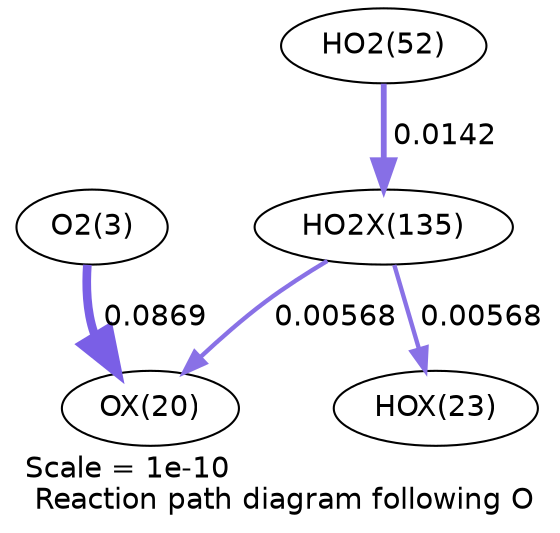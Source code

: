 digraph reaction_paths {
center=1;
s5 -> s40[fontname="Helvetica", penwidth=4.16, arrowsize=2.08, color="0.7, 0.587, 0.9"
, label=" 0.0869"];
s57 -> s40[fontname="Helvetica", penwidth=2.1, arrowsize=1.05, color="0.7, 0.506, 0.9"
, label=" 0.00568"];
s57 -> s43[fontname="Helvetica", penwidth=2.1, arrowsize=1.05, color="0.7, 0.506, 0.9"
, label=" 0.00568"];
s24 -> s57[fontname="Helvetica", penwidth=2.79, arrowsize=1.39, color="0.7, 0.514, 0.9"
, label=" 0.0142"];
s5 [ fontname="Helvetica", label="O2(3)"];
s24 [ fontname="Helvetica", label="HO2(52)"];
s40 [ fontname="Helvetica", label="OX(20)"];
s43 [ fontname="Helvetica", label="HOX(23)"];
s57 [ fontname="Helvetica", label="HO2X(135)"];
 label = "Scale = 1e-10\l Reaction path diagram following O";
 fontname = "Helvetica";
}

